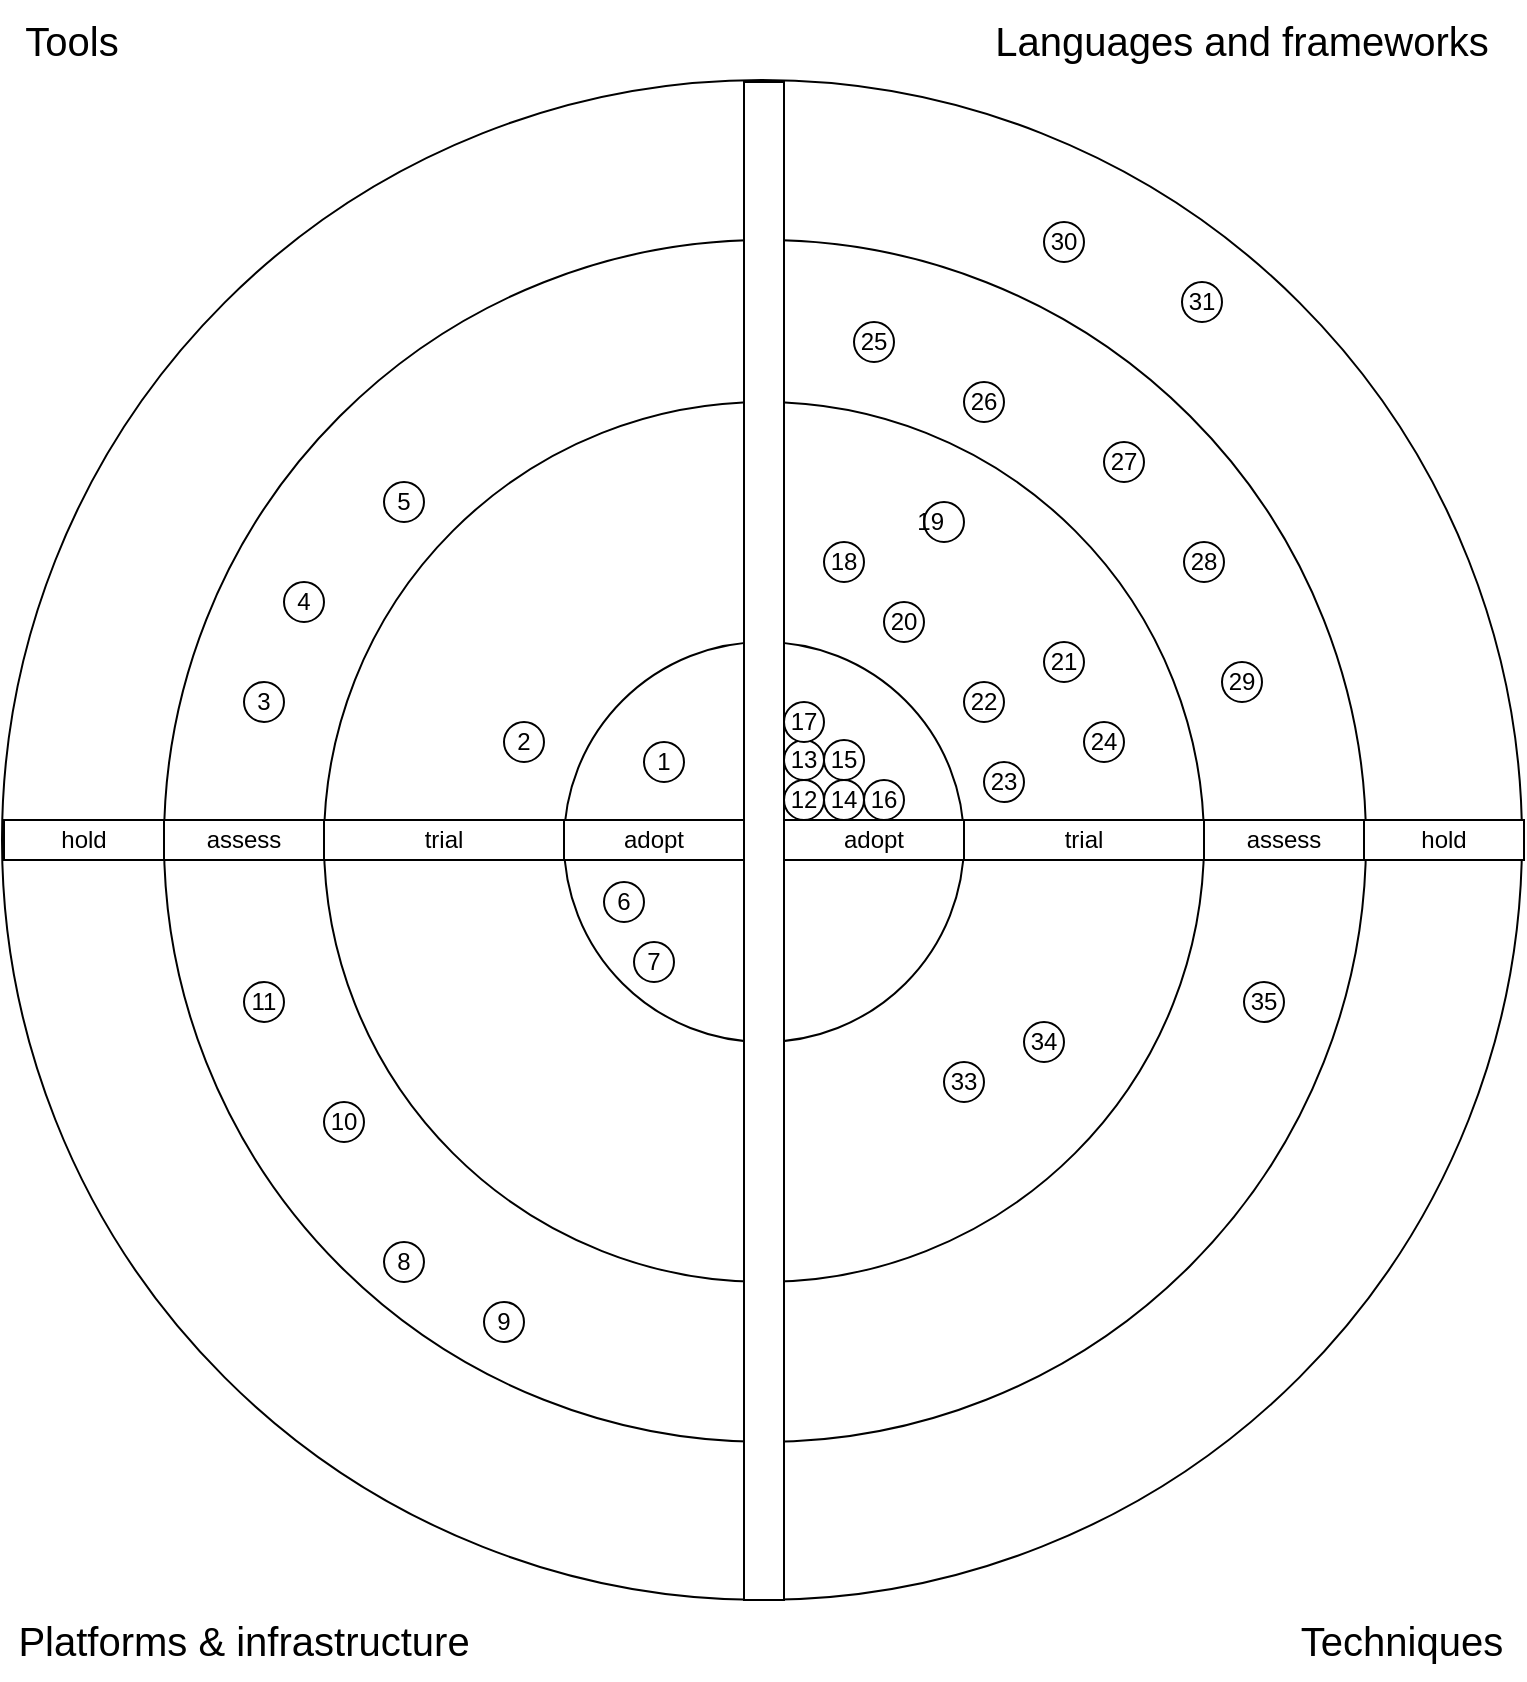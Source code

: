 <mxfile version="24.0.1" type="device">
  <diagram name="Страница — 1" id="zTqRHK8zcVlRSC7SK9ZB">
    <mxGraphModel dx="1762" dy="956" grid="1" gridSize="10" guides="1" tooltips="1" connect="1" arrows="1" fold="1" page="1" pageScale="1" pageWidth="827" pageHeight="1169" math="0" shadow="0">
      <root>
        <mxCell id="0" />
        <mxCell id="1" parent="0" />
        <mxCell id="SBZL3jEJlygg7BhI3k88-19" value="" style="ellipse;whiteSpace=wrap;html=1;aspect=fixed;" vertex="1" parent="1">
          <mxGeometry x="39" y="69" width="760" height="760" as="geometry" />
        </mxCell>
        <mxCell id="SBZL3jEJlygg7BhI3k88-16" value="" style="ellipse;whiteSpace=wrap;html=1;aspect=fixed;" vertex="1" parent="1">
          <mxGeometry x="120" y="149" width="601" height="601" as="geometry" />
        </mxCell>
        <mxCell id="SBZL3jEJlygg7BhI3k88-5" value="" style="ellipse;whiteSpace=wrap;html=1;aspect=fixed;" vertex="1" parent="1">
          <mxGeometry x="200" y="230" width="440" height="440" as="geometry" />
        </mxCell>
        <mxCell id="SBZL3jEJlygg7BhI3k88-2" value="" style="ellipse;whiteSpace=wrap;html=1;aspect=fixed;" vertex="1" parent="1">
          <mxGeometry x="320" y="350" width="200" height="200" as="geometry" />
        </mxCell>
        <mxCell id="SBZL3jEJlygg7BhI3k88-15" value="" style="rounded=0;whiteSpace=wrap;html=1;" vertex="1" parent="1">
          <mxGeometry x="410" y="70" width="20" height="759" as="geometry" />
        </mxCell>
        <mxCell id="SBZL3jEJlygg7BhI3k88-6" value="adopt" style="rounded=0;whiteSpace=wrap;html=1;" vertex="1" parent="1">
          <mxGeometry x="320" y="439" width="90" height="20" as="geometry" />
        </mxCell>
        <mxCell id="SBZL3jEJlygg7BhI3k88-11" value="adopt" style="rounded=0;whiteSpace=wrap;html=1;" vertex="1" parent="1">
          <mxGeometry x="430" y="439" width="90" height="20" as="geometry" />
        </mxCell>
        <mxCell id="SBZL3jEJlygg7BhI3k88-12" value="trial" style="rounded=0;whiteSpace=wrap;html=1;" vertex="1" parent="1">
          <mxGeometry x="200" y="439" width="120" height="20" as="geometry" />
        </mxCell>
        <mxCell id="SBZL3jEJlygg7BhI3k88-13" value="trial" style="rounded=0;whiteSpace=wrap;html=1;" vertex="1" parent="1">
          <mxGeometry x="520" y="439" width="120" height="20" as="geometry" />
        </mxCell>
        <mxCell id="SBZL3jEJlygg7BhI3k88-17" value="assess&lt;span style=&quot;color: rgba(0, 0, 0, 0); font-family: monospace; font-size: 0px; text-align: start; text-wrap: nowrap;&quot;&gt;%3CmxGraphModel%3E%3Croot%3E%3CmxCell%20id%3D%220%22%2F%3E%3CmxCell%20id%3D%221%22%20parent%3D%220%22%2F%3E%3CmxCell%20id%3D%222%22%20value%3D%22adopt%22%20style%3D%22rounded%3D0%3BwhiteSpace%3Dwrap%3Bhtml%3D1%3B%22%20vertex%3D%221%22%20parent%3D%221%22%3E%3CmxGeometry%20x%3D%22520%22%20y%3D%22289%22%20width%3D%22120%22%20height%3D%2220%22%20as%3D%22geometry%22%2F%3E%3C%2FmxCell%3E%3C%2Froot%3E%3C%2FmxGraphModel%3E&lt;/span&gt;" style="rounded=0;whiteSpace=wrap;html=1;" vertex="1" parent="1">
          <mxGeometry x="640" y="439" width="80" height="20" as="geometry" />
        </mxCell>
        <mxCell id="SBZL3jEJlygg7BhI3k88-18" value="hold" style="rounded=0;whiteSpace=wrap;html=1;" vertex="1" parent="1">
          <mxGeometry x="720" y="439" width="80" height="20" as="geometry" />
        </mxCell>
        <mxCell id="SBZL3jEJlygg7BhI3k88-20" value="assess&lt;span style=&quot;color: rgba(0, 0, 0, 0); font-family: monospace; font-size: 0px; text-align: start; text-wrap: nowrap;&quot;&gt;%3CmxGraphModel%3E%3Croot%3E%3CmxCell%20id%3D%220%22%2F%3E%3CmxCell%20id%3D%221%22%20parent%3D%220%22%2F%3E%3CmxCell%20id%3D%222%22%20value%3D%22adopt%22%20style%3D%22rounded%3D0%3BwhiteSpace%3Dwrap%3Bhtml%3D1%3B%22%20vertex%3D%221%22%20parent%3D%221%22%3E%3CmxGeometry%20x%3D%22520%22%20y%3D%22289%22%20width%3D%22120%22%20height%3D%2220%22%20as%3D%22geometry%22%2F%3E%3C%2FmxCell%3E%3C%2Froot%3E%3C%2FmxGraphModel%3E&lt;/span&gt;" style="rounded=0;whiteSpace=wrap;html=1;" vertex="1" parent="1">
          <mxGeometry x="120" y="439" width="80" height="20" as="geometry" />
        </mxCell>
        <mxCell id="SBZL3jEJlygg7BhI3k88-21" value="hold" style="rounded=0;whiteSpace=wrap;html=1;" vertex="1" parent="1">
          <mxGeometry x="40" y="439" width="80" height="20" as="geometry" />
        </mxCell>
        <mxCell id="SBZL3jEJlygg7BhI3k88-24" value="&lt;font style=&quot;font-size: 20px;&quot;&gt;Tools&lt;/font&gt;" style="text;html=1;align=center;verticalAlign=middle;whiteSpace=wrap;rounded=0;" vertex="1" parent="1">
          <mxGeometry x="38" y="29" width="72" height="40" as="geometry" />
        </mxCell>
        <mxCell id="SBZL3jEJlygg7BhI3k88-25" value="&lt;font style=&quot;font-size: 20px;&quot;&gt;Languages and frameworks&lt;/font&gt;" style="text;html=1;align=center;verticalAlign=middle;whiteSpace=wrap;rounded=0;" vertex="1" parent="1">
          <mxGeometry x="530" y="29" width="258" height="40" as="geometry" />
        </mxCell>
        <mxCell id="SBZL3jEJlygg7BhI3k88-26" value="&lt;font style=&quot;font-size: 20px;&quot;&gt;Techniques&lt;/font&gt;" style="text;html=1;align=center;verticalAlign=middle;whiteSpace=wrap;rounded=0;" vertex="1" parent="1">
          <mxGeometry x="680" y="829" width="118" height="40" as="geometry" />
        </mxCell>
        <mxCell id="SBZL3jEJlygg7BhI3k88-27" value="&lt;font style=&quot;font-size: 20px;&quot;&gt;Platforms &amp;amp; infrastructure&lt;/font&gt;" style="text;html=1;align=center;verticalAlign=middle;whiteSpace=wrap;rounded=0;" vertex="1" parent="1">
          <mxGeometry x="40" y="829" width="240" height="40" as="geometry" />
        </mxCell>
        <mxCell id="SBZL3jEJlygg7BhI3k88-28" value="1" style="ellipse;whiteSpace=wrap;html=1;aspect=fixed;" vertex="1" parent="1">
          <mxGeometry x="360" y="400" width="20" height="20" as="geometry" />
        </mxCell>
        <mxCell id="SBZL3jEJlygg7BhI3k88-29" value="2" style="ellipse;whiteSpace=wrap;html=1;aspect=fixed;" vertex="1" parent="1">
          <mxGeometry x="290" y="390" width="20" height="20" as="geometry" />
        </mxCell>
        <mxCell id="SBZL3jEJlygg7BhI3k88-30" value="3" style="ellipse;whiteSpace=wrap;html=1;aspect=fixed;" vertex="1" parent="1">
          <mxGeometry x="160" y="370" width="20" height="20" as="geometry" />
        </mxCell>
        <mxCell id="SBZL3jEJlygg7BhI3k88-31" value="4" style="ellipse;whiteSpace=wrap;html=1;aspect=fixed;" vertex="1" parent="1">
          <mxGeometry x="180" y="320" width="20" height="20" as="geometry" />
        </mxCell>
        <mxCell id="SBZL3jEJlygg7BhI3k88-32" value="5" style="ellipse;whiteSpace=wrap;html=1;aspect=fixed;" vertex="1" parent="1">
          <mxGeometry x="230" y="270" width="20" height="20" as="geometry" />
        </mxCell>
        <mxCell id="SBZL3jEJlygg7BhI3k88-33" value="7" style="ellipse;whiteSpace=wrap;html=1;aspect=fixed;" vertex="1" parent="1">
          <mxGeometry x="355" y="500" width="20" height="20" as="geometry" />
        </mxCell>
        <mxCell id="SBZL3jEJlygg7BhI3k88-34" value="6" style="ellipse;whiteSpace=wrap;html=1;aspect=fixed;" vertex="1" parent="1">
          <mxGeometry x="340" y="470" width="20" height="20" as="geometry" />
        </mxCell>
        <mxCell id="SBZL3jEJlygg7BhI3k88-35" value="9" style="ellipse;whiteSpace=wrap;html=1;aspect=fixed;" vertex="1" parent="1">
          <mxGeometry x="280" y="680" width="20" height="20" as="geometry" />
        </mxCell>
        <mxCell id="SBZL3jEJlygg7BhI3k88-36" value="8" style="ellipse;whiteSpace=wrap;html=1;aspect=fixed;" vertex="1" parent="1">
          <mxGeometry x="230" y="650" width="20" height="20" as="geometry" />
        </mxCell>
        <mxCell id="SBZL3jEJlygg7BhI3k88-39" value="10" style="ellipse;whiteSpace=wrap;html=1;aspect=fixed;" vertex="1" parent="1">
          <mxGeometry x="200" y="580" width="20" height="20" as="geometry" />
        </mxCell>
        <mxCell id="SBZL3jEJlygg7BhI3k88-40" value="11" style="ellipse;whiteSpace=wrap;html=1;aspect=fixed;" vertex="1" parent="1">
          <mxGeometry x="160" y="520" width="20" height="20" as="geometry" />
        </mxCell>
        <mxCell id="SBZL3jEJlygg7BhI3k88-42" value="13" style="ellipse;whiteSpace=wrap;html=1;aspect=fixed;" vertex="1" parent="1">
          <mxGeometry x="430" y="399" width="20" height="20" as="geometry" />
        </mxCell>
        <mxCell id="SBZL3jEJlygg7BhI3k88-43" value="14" style="ellipse;whiteSpace=wrap;html=1;aspect=fixed;" vertex="1" parent="1">
          <mxGeometry x="450" y="419" width="20" height="20" as="geometry" />
        </mxCell>
        <mxCell id="SBZL3jEJlygg7BhI3k88-44" value="12" style="ellipse;whiteSpace=wrap;html=1;aspect=fixed;" vertex="1" parent="1">
          <mxGeometry x="430" y="419" width="20" height="20" as="geometry" />
        </mxCell>
        <mxCell id="SBZL3jEJlygg7BhI3k88-47" value="15" style="ellipse;whiteSpace=wrap;html=1;aspect=fixed;" vertex="1" parent="1">
          <mxGeometry x="450" y="399" width="20" height="20" as="geometry" />
        </mxCell>
        <mxCell id="SBZL3jEJlygg7BhI3k88-48" value="16" style="ellipse;whiteSpace=wrap;html=1;aspect=fixed;" vertex="1" parent="1">
          <mxGeometry x="470" y="419" width="20" height="20" as="geometry" />
        </mxCell>
        <mxCell id="SBZL3jEJlygg7BhI3k88-49" value="17" style="ellipse;whiteSpace=wrap;html=1;aspect=fixed;" vertex="1" parent="1">
          <mxGeometry x="430" y="380" width="20" height="20" as="geometry" />
        </mxCell>
        <mxCell id="SBZL3jEJlygg7BhI3k88-50" value="18" style="ellipse;whiteSpace=wrap;html=1;aspect=fixed;" vertex="1" parent="1">
          <mxGeometry x="450" y="300" width="20" height="20" as="geometry" />
        </mxCell>
        <mxCell id="SBZL3jEJlygg7BhI3k88-51" value="20" style="ellipse;whiteSpace=wrap;html=1;aspect=fixed;" vertex="1" parent="1">
          <mxGeometry x="480" y="330" width="20" height="20" as="geometry" />
        </mxCell>
        <mxCell id="SBZL3jEJlygg7BhI3k88-52" value="21" style="ellipse;whiteSpace=wrap;html=1;aspect=fixed;" vertex="1" parent="1">
          <mxGeometry x="560" y="350" width="20" height="20" as="geometry" />
        </mxCell>
        <mxCell id="SBZL3jEJlygg7BhI3k88-53" value="22" style="ellipse;whiteSpace=wrap;html=1;aspect=fixed;" vertex="1" parent="1">
          <mxGeometry x="520" y="370" width="20" height="20" as="geometry" />
        </mxCell>
        <mxCell id="SBZL3jEJlygg7BhI3k88-54" value="24" style="ellipse;whiteSpace=wrap;html=1;aspect=fixed;" vertex="1" parent="1">
          <mxGeometry x="580" y="390" width="20" height="20" as="geometry" />
        </mxCell>
        <mxCell id="SBZL3jEJlygg7BhI3k88-55" value="23" style="ellipse;whiteSpace=wrap;html=1;aspect=fixed;" vertex="1" parent="1">
          <mxGeometry x="530" y="410" width="20" height="20" as="geometry" />
        </mxCell>
        <mxCell id="SBZL3jEJlygg7BhI3k88-56" value="19&lt;span style=&quot;white-space: pre;&quot;&gt;&#x9;&lt;/span&gt;" style="ellipse;whiteSpace=wrap;html=1;aspect=fixed;" vertex="1" parent="1">
          <mxGeometry x="500" y="280" width="20" height="20" as="geometry" />
        </mxCell>
        <mxCell id="SBZL3jEJlygg7BhI3k88-57" value="25" style="ellipse;whiteSpace=wrap;html=1;aspect=fixed;" vertex="1" parent="1">
          <mxGeometry x="465" y="190" width="20" height="20" as="geometry" />
        </mxCell>
        <mxCell id="SBZL3jEJlygg7BhI3k88-58" value="26" style="ellipse;whiteSpace=wrap;html=1;aspect=fixed;" vertex="1" parent="1">
          <mxGeometry x="520" y="220" width="20" height="20" as="geometry" />
        </mxCell>
        <mxCell id="SBZL3jEJlygg7BhI3k88-59" value="27" style="ellipse;whiteSpace=wrap;html=1;aspect=fixed;" vertex="1" parent="1">
          <mxGeometry x="590" y="250" width="20" height="20" as="geometry" />
        </mxCell>
        <mxCell id="SBZL3jEJlygg7BhI3k88-60" value="28" style="ellipse;whiteSpace=wrap;html=1;aspect=fixed;" vertex="1" parent="1">
          <mxGeometry x="630" y="300" width="20" height="20" as="geometry" />
        </mxCell>
        <mxCell id="SBZL3jEJlygg7BhI3k88-61" value="29" style="ellipse;whiteSpace=wrap;html=1;aspect=fixed;" vertex="1" parent="1">
          <mxGeometry x="649" y="360" width="20" height="20" as="geometry" />
        </mxCell>
        <mxCell id="SBZL3jEJlygg7BhI3k88-62" value="30" style="ellipse;whiteSpace=wrap;html=1;aspect=fixed;" vertex="1" parent="1">
          <mxGeometry x="560" y="140" width="20" height="20" as="geometry" />
        </mxCell>
        <mxCell id="SBZL3jEJlygg7BhI3k88-63" value="31" style="ellipse;whiteSpace=wrap;html=1;aspect=fixed;" vertex="1" parent="1">
          <mxGeometry x="629" y="170" width="20" height="20" as="geometry" />
        </mxCell>
        <mxCell id="SBZL3jEJlygg7BhI3k88-64" value="33" style="ellipse;whiteSpace=wrap;html=1;aspect=fixed;" vertex="1" parent="1">
          <mxGeometry x="510" y="560" width="20" height="20" as="geometry" />
        </mxCell>
        <mxCell id="SBZL3jEJlygg7BhI3k88-65" value="34" style="ellipse;whiteSpace=wrap;html=1;aspect=fixed;" vertex="1" parent="1">
          <mxGeometry x="550" y="540" width="20" height="20" as="geometry" />
        </mxCell>
        <mxCell id="SBZL3jEJlygg7BhI3k88-66" value="35" style="ellipse;whiteSpace=wrap;html=1;aspect=fixed;" vertex="1" parent="1">
          <mxGeometry x="660" y="520" width="20" height="20" as="geometry" />
        </mxCell>
      </root>
    </mxGraphModel>
  </diagram>
</mxfile>

